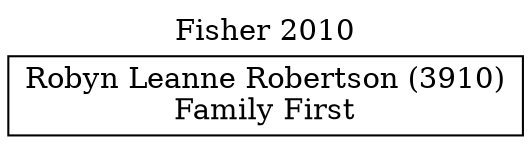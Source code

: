// House preference flow
digraph "Robyn Leanne Robertson (3910)_Fisher_2010" {
	graph [label="Fisher 2010" labelloc=t mclimit=10]
	node [shape=box]
	"Robyn Leanne Robertson (3910)" [label="Robyn Leanne Robertson (3910)
Family First"]
}
